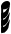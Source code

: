 <?xml version="1.0" encoding="UTF-8"?>
<dia:diagram xmlns:dia="http://www.lysator.liu.se/~alla/dia/">
  <dia:layer name="Segundo Plano" visible="true" connectable="true" active="true">
    <dia:object type="Standard - Beziergon" version="0" id="O0">
      <dia:attribute name="obj_pos">
        <dia:point val="0.24,2"/>
      </dia:attribute>
      <dia:attribute name="obj_bb">
        <dia:rectangle val="-0.058,1.95;0.396,2.37"/>
      </dia:attribute>
      <dia:attribute name="bez_points">
        <dia:point val="0.24,2"/>
        <dia:point val="0.45,2"/>
        <dia:point val="0.32,2.32"/>
        <dia:point val="0.1,2.32"/>
        <dia:point val="-0.12,2.32"/>
        <dia:point val="0.03,2"/>
      </dia:attribute>
      <dia:attribute name="corner_types">
        <dia:enum val="38437760"/>
        <dia:enum val="0"/>
        <dia:enum val="0"/>
      </dia:attribute>
      <dia:attribute name="line_width">
        <dia:real val="0.1"/>
      </dia:attribute>
      <dia:attribute name="inner_color">
        <dia:color val="#000000ff"/>
      </dia:attribute>
      <dia:attribute name="show_background">
        <dia:boolean val="true"/>
      </dia:attribute>
    </dia:object>
    <dia:object type="Standard - Line" version="0" id="O1">
      <dia:attribute name="obj_pos">
        <dia:point val="0,2.18"/>
      </dia:attribute>
      <dia:attribute name="obj_bb">
        <dia:rectangle val="-0.05,2.13;0.05,3.55"/>
      </dia:attribute>
      <dia:attribute name="conn_endpoints">
        <dia:point val="0,2.18"/>
        <dia:point val="0,3.5"/>
      </dia:attribute>
      <dia:attribute name="numcp">
        <dia:int val="1"/>
      </dia:attribute>
      <dia:connections>
        <dia:connection handle="1" to="O2" connection="0"/>
      </dia:connections>
    </dia:object>
    <dia:object type="Standard - Polygon" version="0" id="O2">
      <dia:attribute name="obj_pos">
        <dia:point val="0,3.5"/>
      </dia:attribute>
      <dia:attribute name="obj_bb">
        <dia:rectangle val="-0.05,2.861;0.395,3.561"/>
      </dia:attribute>
      <dia:attribute name="poly_points">
        <dia:point val="0,3.5"/>
        <dia:point val="0,3.32"/>
        <dia:point val="0.12,3.28"/>
        <dia:point val="0.2,3.22"/>
        <dia:point val="0.3,3.08"/>
        <dia:point val="0.26,3.28"/>
        <dia:point val="0.2,3.38"/>
        <dia:point val="0.1,3.48"/>
      </dia:attribute>
      <dia:attribute name="inner_color">
        <dia:color val="#000000ff"/>
      </dia:attribute>
      <dia:attribute name="show_background">
        <dia:boolean val="true"/>
      </dia:attribute>
    </dia:object>
    <dia:object type="Standard - Polygon" version="0" id="O3">
      <dia:attribute name="obj_pos">
        <dia:point val="0,3.14"/>
      </dia:attribute>
      <dia:attribute name="obj_bb">
        <dia:rectangle val="-0.05,2.501;0.395,3.201"/>
      </dia:attribute>
      <dia:attribute name="poly_points">
        <dia:point val="0,3.14"/>
        <dia:point val="0,2.96"/>
        <dia:point val="0.12,2.92"/>
        <dia:point val="0.2,2.86"/>
        <dia:point val="0.3,2.72"/>
        <dia:point val="0.26,2.92"/>
        <dia:point val="0.2,3.02"/>
        <dia:point val="0.1,3.12"/>
      </dia:attribute>
      <dia:attribute name="inner_color">
        <dia:color val="#000000ff"/>
      </dia:attribute>
      <dia:attribute name="show_background">
        <dia:boolean val="true"/>
      </dia:attribute>
    </dia:object>
    <dia:object type="Standard - Polygon" version="0" id="O4">
      <dia:attribute name="obj_pos">
        <dia:point val="0,2.78"/>
      </dia:attribute>
      <dia:attribute name="obj_bb">
        <dia:rectangle val="-0.05,2.141;0.395,2.841"/>
      </dia:attribute>
      <dia:attribute name="poly_points">
        <dia:point val="0,2.78"/>
        <dia:point val="0,2.6"/>
        <dia:point val="0.12,2.56"/>
        <dia:point val="0.2,2.5"/>
        <dia:point val="0.3,2.36"/>
        <dia:point val="0.26,2.56"/>
        <dia:point val="0.2,2.66"/>
        <dia:point val="0.1,2.76"/>
      </dia:attribute>
      <dia:attribute name="inner_color">
        <dia:color val="#000000ff"/>
      </dia:attribute>
      <dia:attribute name="show_background">
        <dia:boolean val="true"/>
      </dia:attribute>
    </dia:object>
  </dia:layer>
</dia:diagram>
